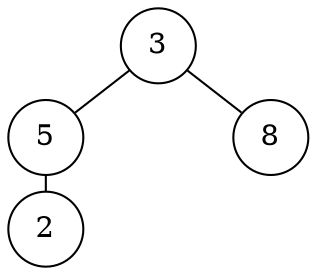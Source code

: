 digraph BT317 {
    nodesep=1;
    ranksep=0.1;
    margin=0;
    graph [ordering="out"]
    node [shape=circle];
    edge [arrowsize=0.8, arrowhead=none, arrowtail=none];
    3 -> 5;
    3 -> 8;
    5 -> 2 [side="left"];
}